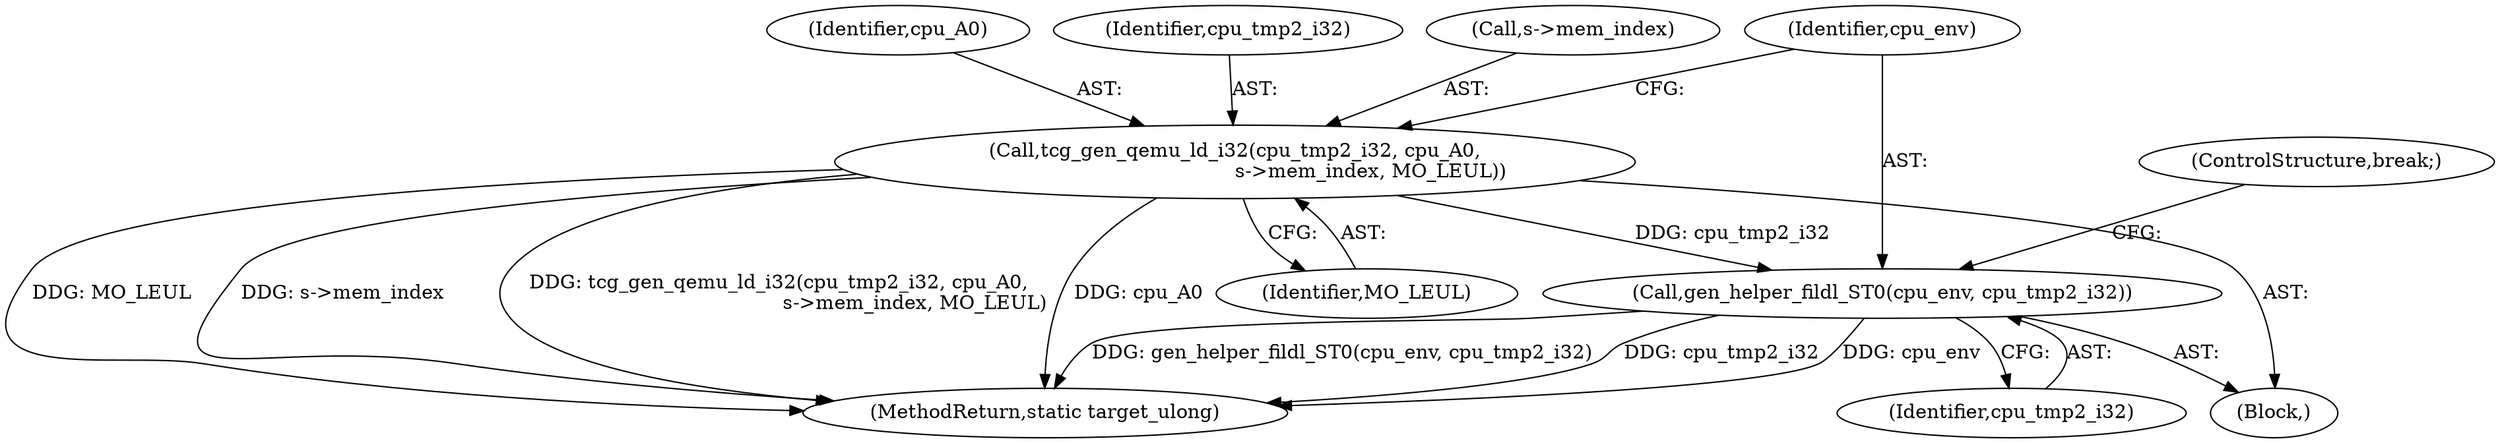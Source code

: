 digraph "0_qemu_30663fd26c0307e414622c7a8607fbc04f92ec14@pointer" {
"1004586" [label="(Call,tcg_gen_qemu_ld_i32(cpu_tmp2_i32, cpu_A0,\n                                            s->mem_index, MO_LEUL))"];
"1004593" [label="(Call,gen_helper_fildl_ST0(cpu_env, cpu_tmp2_i32))"];
"1004593" [label="(Call,gen_helper_fildl_ST0(cpu_env, cpu_tmp2_i32))"];
"1004592" [label="(Identifier,MO_LEUL)"];
"1011840" [label="(MethodReturn,static target_ulong)"];
"1004588" [label="(Identifier,cpu_A0)"];
"1004587" [label="(Identifier,cpu_tmp2_i32)"];
"1004594" [label="(Identifier,cpu_env)"];
"1004589" [label="(Call,s->mem_index)"];
"1004595" [label="(Identifier,cpu_tmp2_i32)"];
"1004596" [label="(ControlStructure,break;)"];
"1004572" [label="(Block,)"];
"1004586" [label="(Call,tcg_gen_qemu_ld_i32(cpu_tmp2_i32, cpu_A0,\n                                            s->mem_index, MO_LEUL))"];
"1004586" -> "1004572"  [label="AST: "];
"1004586" -> "1004592"  [label="CFG: "];
"1004587" -> "1004586"  [label="AST: "];
"1004588" -> "1004586"  [label="AST: "];
"1004589" -> "1004586"  [label="AST: "];
"1004592" -> "1004586"  [label="AST: "];
"1004594" -> "1004586"  [label="CFG: "];
"1004586" -> "1011840"  [label="DDG: cpu_A0"];
"1004586" -> "1011840"  [label="DDG: MO_LEUL"];
"1004586" -> "1011840"  [label="DDG: s->mem_index"];
"1004586" -> "1011840"  [label="DDG: tcg_gen_qemu_ld_i32(cpu_tmp2_i32, cpu_A0,\n                                            s->mem_index, MO_LEUL)"];
"1004586" -> "1004593"  [label="DDG: cpu_tmp2_i32"];
"1004593" -> "1004572"  [label="AST: "];
"1004593" -> "1004595"  [label="CFG: "];
"1004594" -> "1004593"  [label="AST: "];
"1004595" -> "1004593"  [label="AST: "];
"1004596" -> "1004593"  [label="CFG: "];
"1004593" -> "1011840"  [label="DDG: gen_helper_fildl_ST0(cpu_env, cpu_tmp2_i32)"];
"1004593" -> "1011840"  [label="DDG: cpu_tmp2_i32"];
"1004593" -> "1011840"  [label="DDG: cpu_env"];
}
